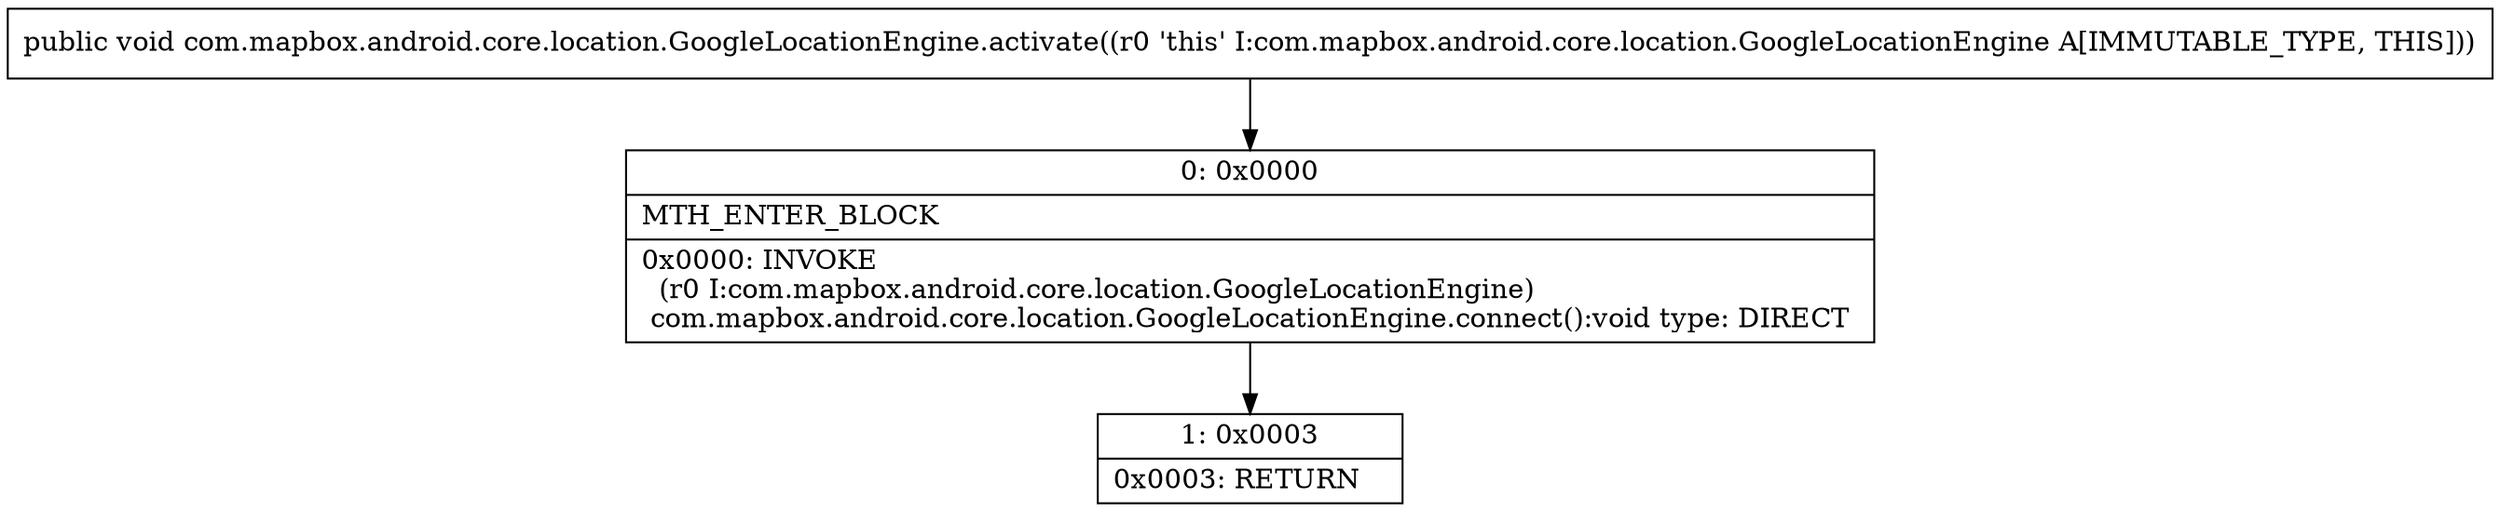 digraph "CFG forcom.mapbox.android.core.location.GoogleLocationEngine.activate()V" {
Node_0 [shape=record,label="{0\:\ 0x0000|MTH_ENTER_BLOCK\l|0x0000: INVOKE  \l  (r0 I:com.mapbox.android.core.location.GoogleLocationEngine)\l com.mapbox.android.core.location.GoogleLocationEngine.connect():void type: DIRECT \l}"];
Node_1 [shape=record,label="{1\:\ 0x0003|0x0003: RETURN   \l}"];
MethodNode[shape=record,label="{public void com.mapbox.android.core.location.GoogleLocationEngine.activate((r0 'this' I:com.mapbox.android.core.location.GoogleLocationEngine A[IMMUTABLE_TYPE, THIS])) }"];
MethodNode -> Node_0;
Node_0 -> Node_1;
}

